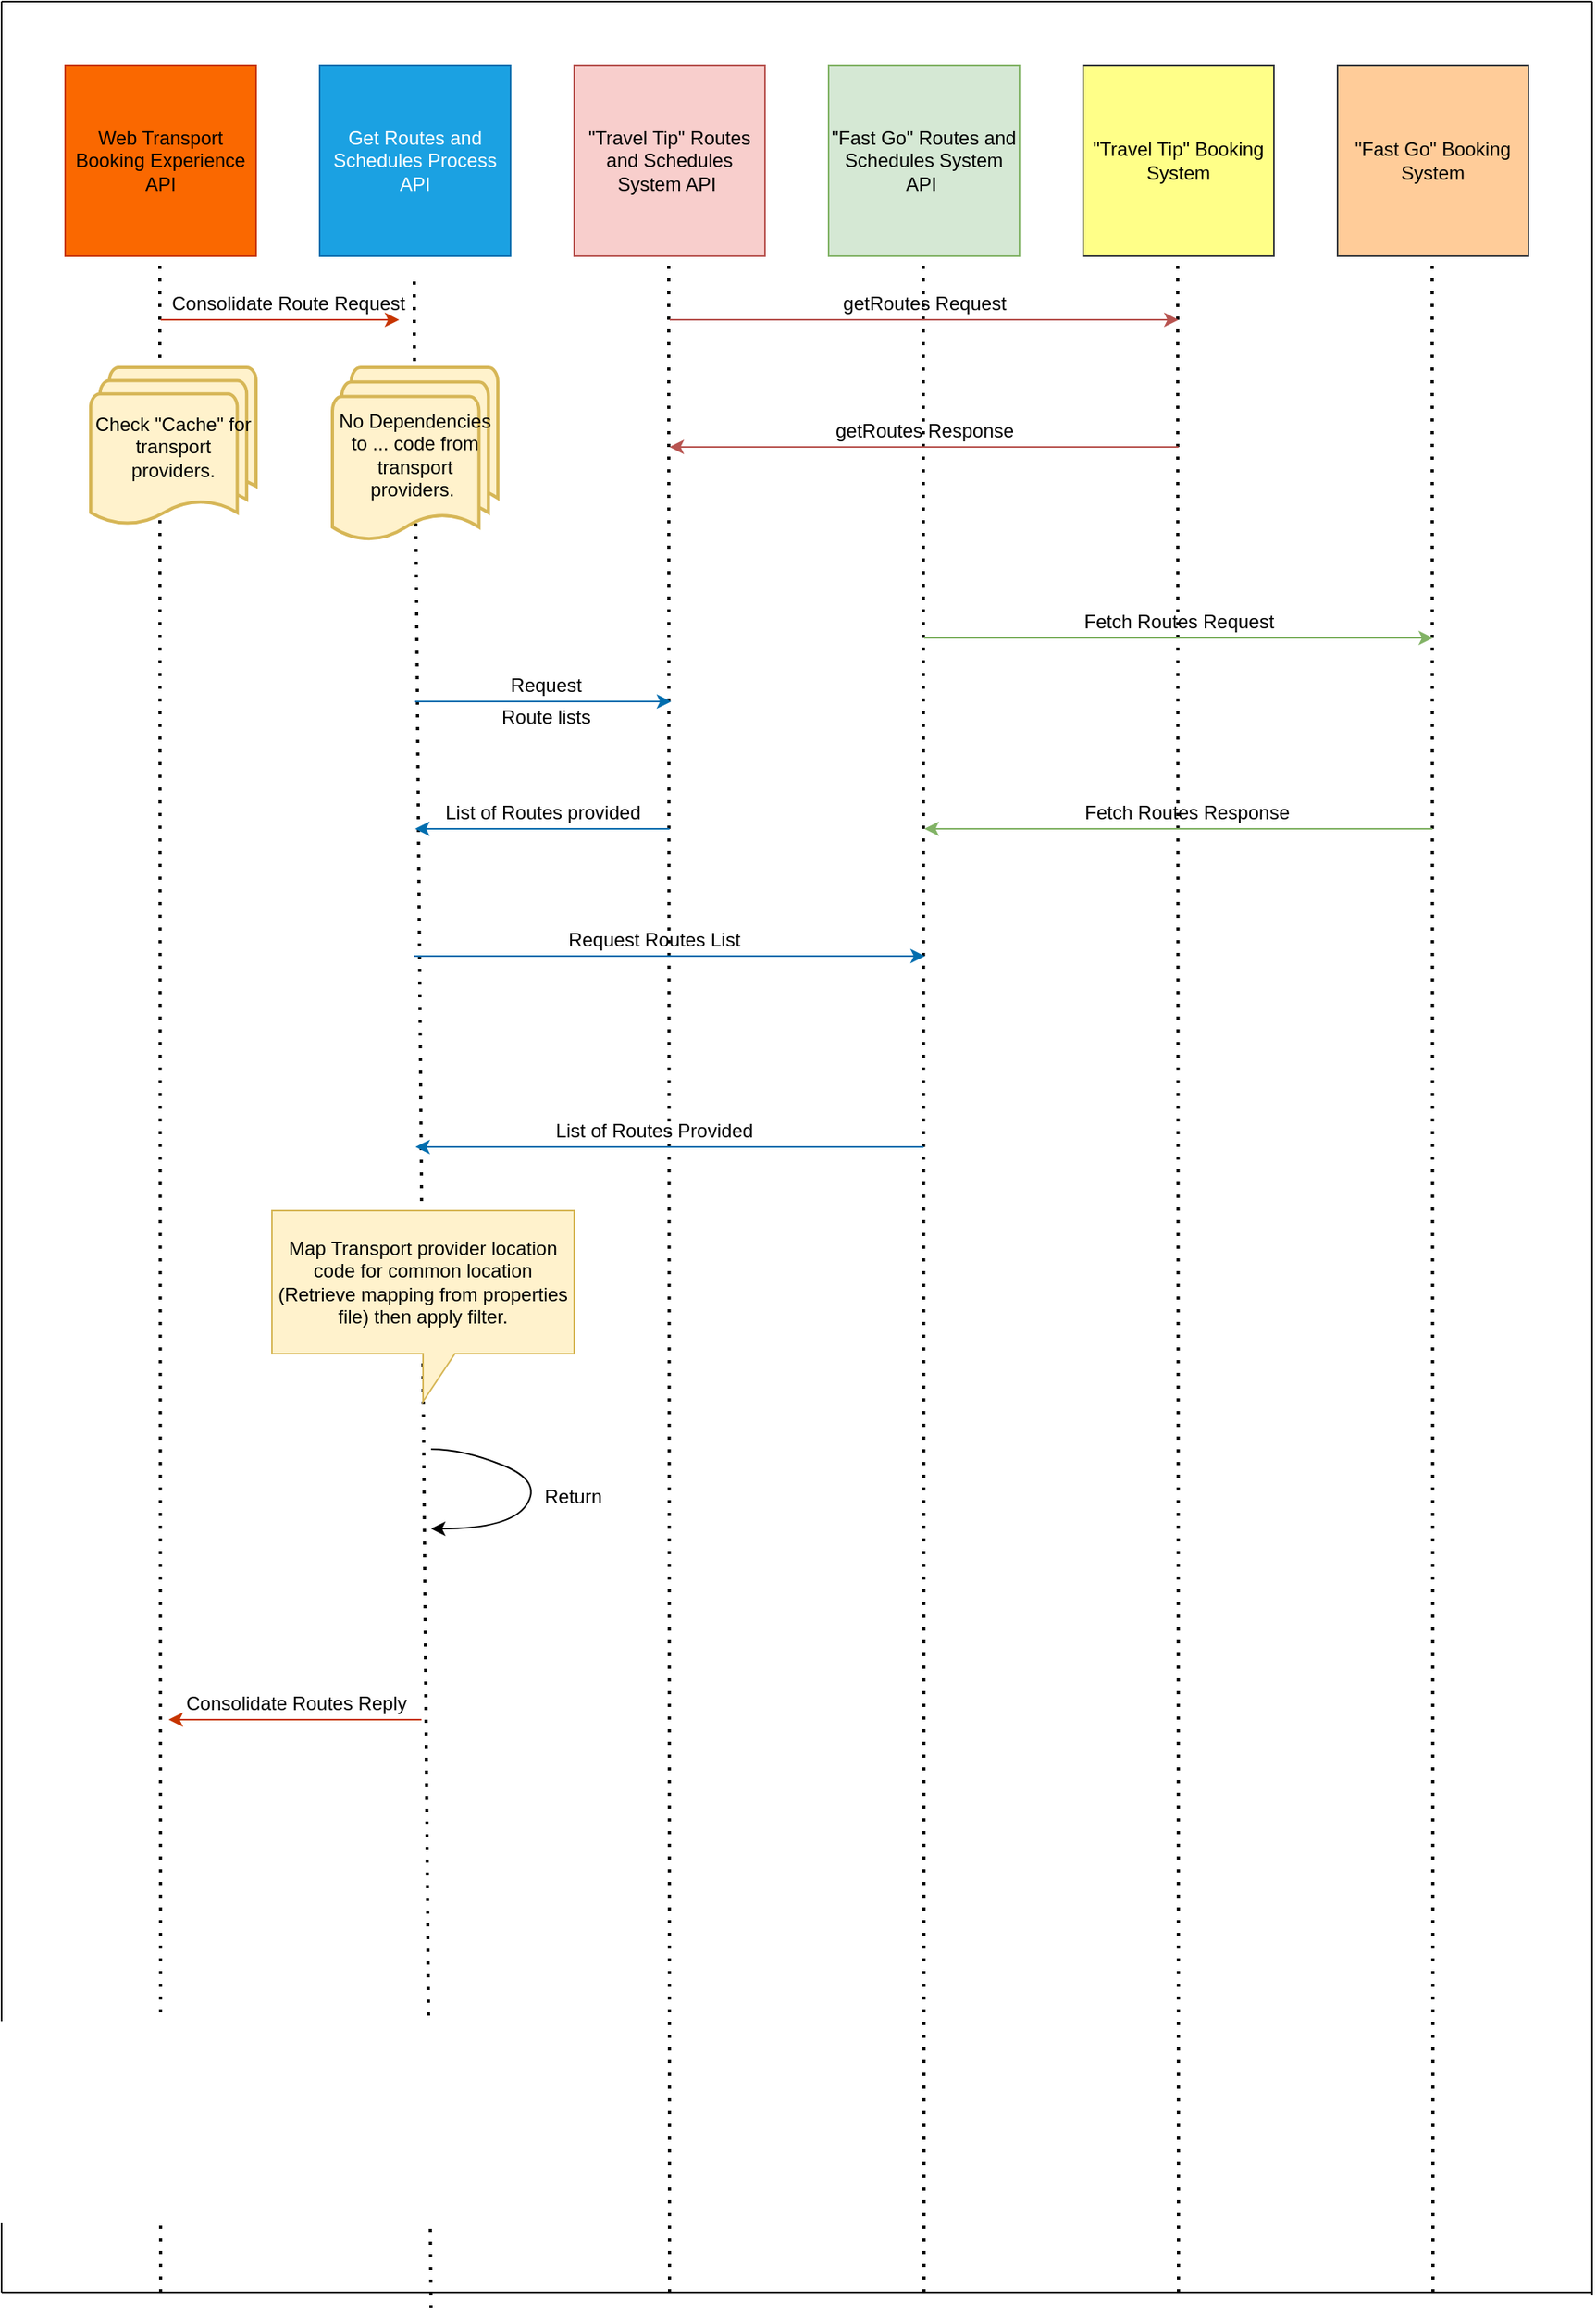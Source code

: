 <mxfile version="16.5.4" type="github">
  <diagram id="aWT0DO6NEqe1KrQBJNWQ" name="Page-1">
    <mxGraphModel dx="1186" dy="812" grid="1" gridSize="10" guides="1" tooltips="1" connect="1" arrows="1" fold="1" page="1" pageScale="1" pageWidth="827" pageHeight="1169" math="0" shadow="0">
      <root>
        <mxCell id="0" />
        <mxCell id="1" parent="0" />
        <mxCell id="piQ0pNW8FSRzQy8db6SX-44" value="" style="endArrow=none;html=1;rounded=0;" parent="1" edge="1">
          <mxGeometry width="50" height="50" relative="1" as="geometry">
            <mxPoint x="80" y="1480" as="sourcePoint" />
            <mxPoint x="80" y="40" as="targetPoint" />
          </mxGeometry>
        </mxCell>
        <mxCell id="piQ0pNW8FSRzQy8db6SX-45" value="" style="endArrow=none;html=1;rounded=0;" parent="1" edge="1">
          <mxGeometry width="50" height="50" relative="1" as="geometry">
            <mxPoint x="80" y="1480.003" as="sourcePoint" />
            <mxPoint x="1080" y="1480" as="targetPoint" />
          </mxGeometry>
        </mxCell>
        <mxCell id="piQ0pNW8FSRzQy8db6SX-47" value="" style="endArrow=none;html=1;rounded=0;" parent="1" edge="1">
          <mxGeometry width="50" height="50" relative="1" as="geometry">
            <mxPoint x="1080" y="1482" as="sourcePoint" />
            <mxPoint x="1080" y="40" as="targetPoint" />
          </mxGeometry>
        </mxCell>
        <mxCell id="piQ0pNW8FSRzQy8db6SX-48" value="" style="endArrow=none;html=1;rounded=0;" parent="1" edge="1">
          <mxGeometry width="50" height="50" relative="1" as="geometry">
            <mxPoint x="80" y="40.003" as="sourcePoint" />
            <mxPoint x="1080" y="40" as="targetPoint" />
          </mxGeometry>
        </mxCell>
        <mxCell id="piQ0pNW8FSRzQy8db6SX-49" value="Web Transport Booking Experience API" style="whiteSpace=wrap;html=1;aspect=fixed;fillColor=#fa6800;fontColor=#000000;strokeColor=#C73500;" parent="1" vertex="1">
          <mxGeometry x="120" y="80" width="120" height="120" as="geometry" />
        </mxCell>
        <mxCell id="piQ0pNW8FSRzQy8db6SX-50" value="Get Routes and Schedules Process API" style="whiteSpace=wrap;html=1;aspect=fixed;fillColor=#1ba1e2;fontColor=#ffffff;strokeColor=#006EAF;" parent="1" vertex="1">
          <mxGeometry x="280" y="80" width="120" height="120" as="geometry" />
        </mxCell>
        <mxCell id="piQ0pNW8FSRzQy8db6SX-51" value="&quot;Travel Tip&quot; Booking System" style="whiteSpace=wrap;html=1;aspect=fixed;fillColor=#ffff88;strokeColor=#36393d;" parent="1" vertex="1">
          <mxGeometry x="760" y="80" width="120" height="120" as="geometry" />
        </mxCell>
        <mxCell id="piQ0pNW8FSRzQy8db6SX-52" value="&lt;span&gt;&quot;Fast Go&quot; Booking System&lt;/span&gt;" style="whiteSpace=wrap;html=1;aspect=fixed;fillColor=#ffcc99;strokeColor=#36393d;" parent="1" vertex="1">
          <mxGeometry x="920" y="80" width="120" height="120" as="geometry" />
        </mxCell>
        <mxCell id="piQ0pNW8FSRzQy8db6SX-53" value="&lt;span&gt;&quot;Fast Go&quot; Routes and Schedules System API&amp;nbsp;&lt;/span&gt;" style="whiteSpace=wrap;html=1;aspect=fixed;fillColor=#d5e8d4;strokeColor=#82b366;" parent="1" vertex="1">
          <mxGeometry x="600" y="80" width="120" height="120" as="geometry" />
        </mxCell>
        <mxCell id="piQ0pNW8FSRzQy8db6SX-54" value="&quot;Travel Tip&quot; Routes and Schedules System API&amp;nbsp;" style="whiteSpace=wrap;html=1;aspect=fixed;fillColor=#f8cecc;strokeColor=#b85450;" parent="1" vertex="1">
          <mxGeometry x="440" y="80" width="120" height="120" as="geometry" />
        </mxCell>
        <mxCell id="piQ0pNW8FSRzQy8db6SX-55" value="" style="endArrow=none;dashed=1;html=1;dashPattern=1 3;strokeWidth=2;rounded=0;" parent="1" edge="1">
          <mxGeometry width="50" height="50" relative="1" as="geometry">
            <mxPoint x="180" y="1480" as="sourcePoint" />
            <mxPoint x="179.5" y="200" as="targetPoint" />
            <Array as="points">
              <mxPoint x="179.5" y="240" />
            </Array>
          </mxGeometry>
        </mxCell>
        <mxCell id="piQ0pNW8FSRzQy8db6SX-56" value="" style="endArrow=none;dashed=1;html=1;dashPattern=1 3;strokeWidth=2;rounded=0;" parent="1" edge="1">
          <mxGeometry width="50" height="50" relative="1" as="geometry">
            <mxPoint x="350" y="1490" as="sourcePoint" />
            <mxPoint x="339.5" y="210" as="targetPoint" />
            <Array as="points">
              <mxPoint x="339.5" y="250" />
            </Array>
          </mxGeometry>
        </mxCell>
        <mxCell id="piQ0pNW8FSRzQy8db6SX-57" value="" style="endArrow=none;dashed=1;html=1;dashPattern=1 3;strokeWidth=2;rounded=0;" parent="1" edge="1">
          <mxGeometry width="50" height="50" relative="1" as="geometry">
            <mxPoint x="500" y="1480" as="sourcePoint" />
            <mxPoint x="499.5" y="200" as="targetPoint" />
            <Array as="points">
              <mxPoint x="499.5" y="240" />
            </Array>
          </mxGeometry>
        </mxCell>
        <mxCell id="piQ0pNW8FSRzQy8db6SX-58" value="" style="endArrow=none;dashed=1;html=1;dashPattern=1 3;strokeWidth=2;rounded=0;" parent="1" edge="1">
          <mxGeometry width="50" height="50" relative="1" as="geometry">
            <mxPoint x="660" y="1480" as="sourcePoint" />
            <mxPoint x="659.5" y="200" as="targetPoint" />
            <Array as="points">
              <mxPoint x="659.5" y="240" />
            </Array>
          </mxGeometry>
        </mxCell>
        <mxCell id="piQ0pNW8FSRzQy8db6SX-59" value="" style="endArrow=none;dashed=1;html=1;dashPattern=1 3;strokeWidth=2;rounded=0;" parent="1" edge="1">
          <mxGeometry width="50" height="50" relative="1" as="geometry">
            <mxPoint x="820" y="1480" as="sourcePoint" />
            <mxPoint x="819.5" y="200" as="targetPoint" />
            <Array as="points">
              <mxPoint x="819.5" y="240" />
            </Array>
          </mxGeometry>
        </mxCell>
        <mxCell id="piQ0pNW8FSRzQy8db6SX-60" value="" style="endArrow=none;dashed=1;html=1;dashPattern=1 3;strokeWidth=2;rounded=0;" parent="1" edge="1">
          <mxGeometry width="50" height="50" relative="1" as="geometry">
            <mxPoint x="980" y="1480" as="sourcePoint" />
            <mxPoint x="979.5" y="200" as="targetPoint" />
            <Array as="points">
              <mxPoint x="979.5" y="240" />
            </Array>
          </mxGeometry>
        </mxCell>
        <mxCell id="piQ0pNW8FSRzQy8db6SX-61" value="" style="endArrow=classic;html=1;rounded=0;fillColor=#fa6800;strokeColor=#C73500;" parent="1" edge="1">
          <mxGeometry relative="1" as="geometry">
            <mxPoint x="180" y="240" as="sourcePoint" />
            <mxPoint x="330" y="240" as="targetPoint" />
          </mxGeometry>
        </mxCell>
        <mxCell id="piQ0pNW8FSRzQy8db6SX-63" value="" style="endArrow=classic;html=1;rounded=0;fillColor=#f8cecc;strokeColor=#b85450;" parent="1" edge="1">
          <mxGeometry relative="1" as="geometry">
            <mxPoint x="820" y="320" as="sourcePoint" />
            <mxPoint x="500" y="320" as="targetPoint" />
          </mxGeometry>
        </mxCell>
        <mxCell id="piQ0pNW8FSRzQy8db6SX-65" value="" style="endArrow=classic;html=1;rounded=0;fillColor=#f8cecc;strokeColor=#b85450;" parent="1" edge="1">
          <mxGeometry relative="1" as="geometry">
            <mxPoint x="500" y="240" as="sourcePoint" />
            <mxPoint x="820" y="240" as="targetPoint" />
          </mxGeometry>
        </mxCell>
        <mxCell id="piQ0pNW8FSRzQy8db6SX-67" value="" style="endArrow=classic;html=1;rounded=0;fillColor=#1ba1e2;strokeColor=#006EAF;" parent="1" edge="1">
          <mxGeometry relative="1" as="geometry">
            <mxPoint x="339.5" y="640" as="sourcePoint" />
            <mxPoint x="660.5" y="640" as="targetPoint" />
            <Array as="points" />
          </mxGeometry>
        </mxCell>
        <mxCell id="piQ0pNW8FSRzQy8db6SX-69" value="" style="endArrow=classic;html=1;rounded=0;fillColor=#1ba1e2;strokeColor=#006EAF;" parent="1" edge="1">
          <mxGeometry relative="1" as="geometry">
            <mxPoint x="500" y="560" as="sourcePoint" />
            <mxPoint x="340" y="560" as="targetPoint" />
            <Array as="points">
              <mxPoint x="410" y="560" />
            </Array>
          </mxGeometry>
        </mxCell>
        <mxCell id="piQ0pNW8FSRzQy8db6SX-71" value="" style="endArrow=classic;html=1;rounded=0;fillColor=#fa6800;strokeColor=#C73500;" parent="1" edge="1">
          <mxGeometry relative="1" as="geometry">
            <mxPoint x="344" y="1120" as="sourcePoint" />
            <mxPoint x="185" y="1120" as="targetPoint" />
          </mxGeometry>
        </mxCell>
        <mxCell id="piQ0pNW8FSRzQy8db6SX-73" value="" style="endArrow=classic;html=1;rounded=0;fillColor=#1ba1e2;strokeColor=#006EAF;" parent="1" edge="1">
          <mxGeometry relative="1" as="geometry">
            <mxPoint x="340" y="480" as="sourcePoint" />
            <mxPoint x="501" y="480" as="targetPoint" />
          </mxGeometry>
        </mxCell>
        <mxCell id="piQ0pNW8FSRzQy8db6SX-75" value="" style="endArrow=classic;html=1;rounded=0;fillColor=#1ba1e2;strokeColor=#006EAF;" parent="1" edge="1">
          <mxGeometry relative="1" as="geometry">
            <mxPoint x="659.75" y="760" as="sourcePoint" />
            <mxPoint x="340.25" y="760" as="targetPoint" />
          </mxGeometry>
        </mxCell>
        <mxCell id="piQ0pNW8FSRzQy8db6SX-77" value="" style="endArrow=classic;html=1;rounded=0;fillColor=#d5e8d4;strokeColor=#82b366;" parent="1" edge="1">
          <mxGeometry relative="1" as="geometry">
            <mxPoint x="660" y="440" as="sourcePoint" />
            <mxPoint x="980" y="440" as="targetPoint" />
          </mxGeometry>
        </mxCell>
        <mxCell id="piQ0pNW8FSRzQy8db6SX-81" value="" style="endArrow=classic;html=1;rounded=0;fillColor=#d5e8d4;strokeColor=#82b366;" parent="1" edge="1">
          <mxGeometry relative="1" as="geometry">
            <mxPoint x="979.75" y="560" as="sourcePoint" />
            <mxPoint x="660.25" y="560" as="targetPoint" />
          </mxGeometry>
        </mxCell>
        <mxCell id="piQ0pNW8FSRzQy8db6SX-84" value="&lt;div style=&quot;line-height: 1.17&quot;&gt;Consolidate Route Request&lt;/div&gt;" style="text;html=1;align=center;verticalAlign=middle;resizable=0;points=[];autosize=1;strokeColor=none;fillColor=none;" parent="1" vertex="1">
          <mxGeometry x="180" y="220" width="160" height="20" as="geometry" />
        </mxCell>
        <mxCell id="piQ0pNW8FSRzQy8db6SX-88" value="&lt;span&gt;Check &quot;Cache&quot; for transport providers.&lt;/span&gt;" style="strokeWidth=2;html=1;shape=mxgraph.flowchart.multi-document;whiteSpace=wrap;align=center;fillColor=#fff2cc;strokeColor=#d6b656;" parent="1" vertex="1">
          <mxGeometry x="136" y="270" width="104" height="100" as="geometry" />
        </mxCell>
        <mxCell id="piQ0pNW8FSRzQy8db6SX-89" value="No Dependencies to ... code from transport providers.&amp;nbsp;" style="strokeWidth=2;html=1;shape=mxgraph.flowchart.multi-document;whiteSpace=wrap;align=center;fillColor=#fff2cc;strokeColor=#d6b656;" parent="1" vertex="1">
          <mxGeometry x="288" y="270" width="104" height="110" as="geometry" />
        </mxCell>
        <mxCell id="piQ0pNW8FSRzQy8db6SX-90" value="Request" style="text;html=1;align=center;verticalAlign=middle;resizable=0;points=[];autosize=1;strokeColor=none;fillColor=none;" parent="1" vertex="1">
          <mxGeometry x="392" y="460" width="60" height="20" as="geometry" />
        </mxCell>
        <mxCell id="piQ0pNW8FSRzQy8db6SX-91" value="Route lists" style="text;html=1;align=center;verticalAlign=middle;resizable=0;points=[];autosize=1;strokeColor=none;fillColor=none;" parent="1" vertex="1">
          <mxGeometry x="387" y="480" width="70" height="20" as="geometry" />
        </mxCell>
        <mxCell id="piQ0pNW8FSRzQy8db6SX-92" value="List of Routes provided" style="text;html=1;align=center;verticalAlign=middle;resizable=0;points=[];autosize=1;strokeColor=none;fillColor=none;" parent="1" vertex="1">
          <mxGeometry x="350" y="540" width="140" height="20" as="geometry" />
        </mxCell>
        <mxCell id="piQ0pNW8FSRzQy8db6SX-93" value="Request Routes List" style="text;html=1;align=center;verticalAlign=middle;resizable=0;points=[];autosize=1;strokeColor=none;fillColor=none;" parent="1" vertex="1">
          <mxGeometry x="430" y="620" width="120" height="20" as="geometry" />
        </mxCell>
        <mxCell id="piQ0pNW8FSRzQy8db6SX-94" value="List of Routes Provided" style="text;html=1;align=center;verticalAlign=middle;resizable=0;points=[];autosize=1;strokeColor=none;fillColor=none;" parent="1" vertex="1">
          <mxGeometry x="420" y="740" width="140" height="20" as="geometry" />
        </mxCell>
        <mxCell id="piQ0pNW8FSRzQy8db6SX-95" value="getRoutes Request" style="text;html=1;align=center;verticalAlign=middle;resizable=0;points=[];autosize=1;strokeColor=none;fillColor=none;" parent="1" vertex="1">
          <mxGeometry x="600" y="220" width="120" height="20" as="geometry" />
        </mxCell>
        <mxCell id="piQ0pNW8FSRzQy8db6SX-96" value="getRoutes Response" style="text;html=1;align=center;verticalAlign=middle;resizable=0;points=[];autosize=1;strokeColor=none;fillColor=none;" parent="1" vertex="1">
          <mxGeometry x="595" y="300" width="130" height="20" as="geometry" />
        </mxCell>
        <mxCell id="piQ0pNW8FSRzQy8db6SX-97" value="Fetch Routes Request" style="text;html=1;align=center;verticalAlign=middle;resizable=0;points=[];autosize=1;strokeColor=none;fillColor=none;" parent="1" vertex="1">
          <mxGeometry x="755" y="420" width="130" height="20" as="geometry" />
        </mxCell>
        <mxCell id="piQ0pNW8FSRzQy8db6SX-98" value="Fetch Routes Response" style="text;html=1;align=center;verticalAlign=middle;resizable=0;points=[];autosize=1;strokeColor=none;fillColor=none;" parent="1" vertex="1">
          <mxGeometry x="755" y="540" width="140" height="20" as="geometry" />
        </mxCell>
        <mxCell id="piQ0pNW8FSRzQy8db6SX-103" value="" style="curved=1;endArrow=classic;html=1;rounded=0;" parent="1" edge="1">
          <mxGeometry width="50" height="50" relative="1" as="geometry">
            <mxPoint x="350" y="950" as="sourcePoint" />
            <mxPoint x="350" y="1000" as="targetPoint" />
            <Array as="points">
              <mxPoint x="370" y="950" />
              <mxPoint x="420" y="970" />
              <mxPoint x="400" y="1000" />
            </Array>
          </mxGeometry>
        </mxCell>
        <mxCell id="piQ0pNW8FSRzQy8db6SX-104" value="Map Transport provider location code for common location (Retrieve mapping from properties file) then apply filter." style="shape=callout;whiteSpace=wrap;html=1;perimeter=calloutPerimeter;align=center;fillColor=#fff2cc;strokeColor=#d6b656;" parent="1" vertex="1">
          <mxGeometry x="250" y="800" width="190" height="120" as="geometry" />
        </mxCell>
        <mxCell id="piQ0pNW8FSRzQy8db6SX-105" value="Consolidate Routes Reply" style="text;html=1;align=center;verticalAlign=middle;resizable=0;points=[];autosize=1;strokeColor=none;fillColor=none;" parent="1" vertex="1">
          <mxGeometry x="190" y="1100" width="150" height="20" as="geometry" />
        </mxCell>
        <mxCell id="-NM-LC_Rn8C1McPt5pdF-1" value="Return" style="text;html=1;align=center;verticalAlign=middle;resizable=0;points=[];autosize=1;strokeColor=none;fillColor=none;" parent="1" vertex="1">
          <mxGeometry x="414" y="970" width="50" height="20" as="geometry" />
        </mxCell>
      </root>
    </mxGraphModel>
  </diagram>
</mxfile>
